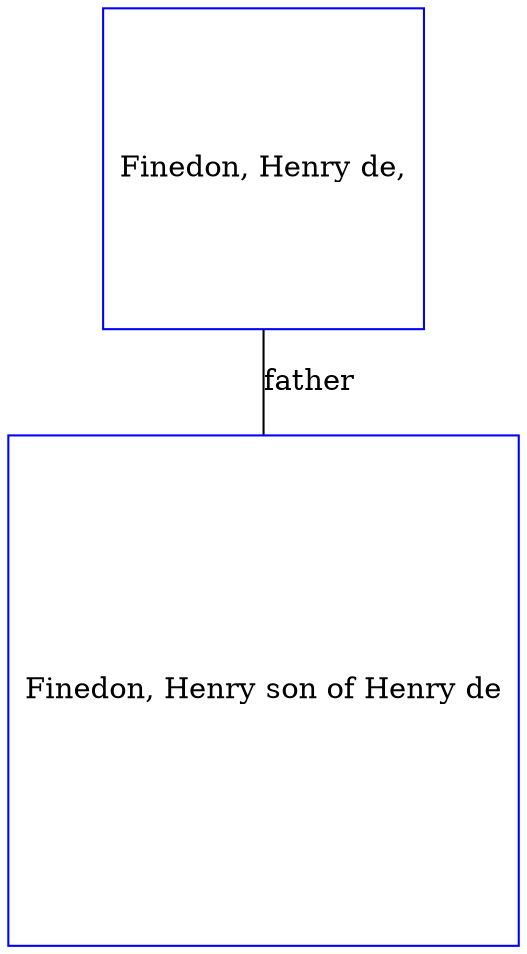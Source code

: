 digraph D {
    edge [dir=none];    node [shape=box];    "009960"   [label="Finedon, Henry de,", shape=box, regular=1, color="blue"] ;
"009959"   [label="Finedon, Henry son of Henry de", shape=box, regular=1, color="blue"] ;
009960->009959 [label="father",arrowsize=0.0]; 
}